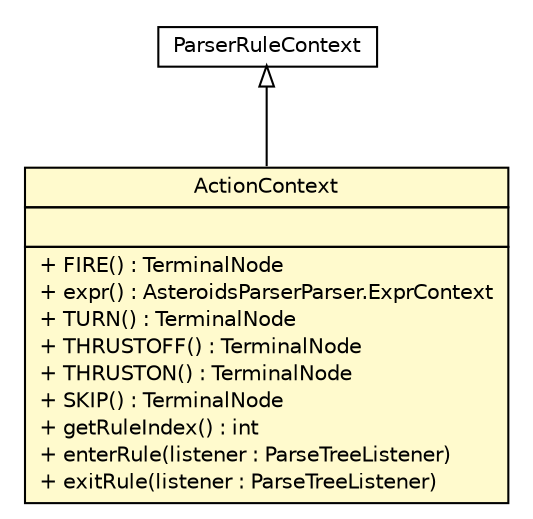 #!/usr/local/bin/dot
#
# Class diagram 
# Generated by UMLGraph version R5_6 (http://www.umlgraph.org/)
#

digraph G {
	edge [fontname="Helvetica",fontsize=10,labelfontname="Helvetica",labelfontsize=10];
	node [fontname="Helvetica",fontsize=10,shape=plaintext];
	nodesep=0.25;
	ranksep=0.5;
	// model.programs.parsing.AsteroidsParserParser.ActionContext
	c4434 [label=<<table title="model.programs.parsing.AsteroidsParserParser.ActionContext" border="0" cellborder="1" cellspacing="0" cellpadding="2" port="p" bgcolor="lemonChiffon" href="./AsteroidsParserParser.ActionContext.html">
		<tr><td><table border="0" cellspacing="0" cellpadding="1">
<tr><td align="center" balign="center"> ActionContext </td></tr>
		</table></td></tr>
		<tr><td><table border="0" cellspacing="0" cellpadding="1">
<tr><td align="left" balign="left">  </td></tr>
		</table></td></tr>
		<tr><td><table border="0" cellspacing="0" cellpadding="1">
<tr><td align="left" balign="left"> + FIRE() : TerminalNode </td></tr>
<tr><td align="left" balign="left"> + expr() : AsteroidsParserParser.ExprContext </td></tr>
<tr><td align="left" balign="left"> + TURN() : TerminalNode </td></tr>
<tr><td align="left" balign="left"> + THRUSTOFF() : TerminalNode </td></tr>
<tr><td align="left" balign="left"> + THRUSTON() : TerminalNode </td></tr>
<tr><td align="left" balign="left"> + SKIP() : TerminalNode </td></tr>
<tr><td align="left" balign="left"> + getRuleIndex() : int </td></tr>
<tr><td align="left" balign="left"> + enterRule(listener : ParseTreeListener) </td></tr>
<tr><td align="left" balign="left"> + exitRule(listener : ParseTreeListener) </td></tr>
		</table></td></tr>
		</table>>, URL="./AsteroidsParserParser.ActionContext.html", fontname="Helvetica", fontcolor="black", fontsize=10.0];
	//model.programs.parsing.AsteroidsParserParser.ActionContext extends ParserRuleContext
	c4523:p -> c4434:p [dir=back,arrowtail=empty];
	// ParserRuleContext
	c4523[label=<<table title="ParserRuleContext" border="0" cellborder="1" cellspacing="0" cellpadding="2" port="p" href="http://java.sun.com/j2se/1.4.2/docs/api//ParserRuleContext.html">
		<tr><td><table border="0" cellspacing="0" cellpadding="1">
<tr><td align="center" balign="center"> ParserRuleContext </td></tr>
		</table></td></tr>
		</table>>, fontname="Helvetica", fontcolor="black", fontsize=10.0];
}

